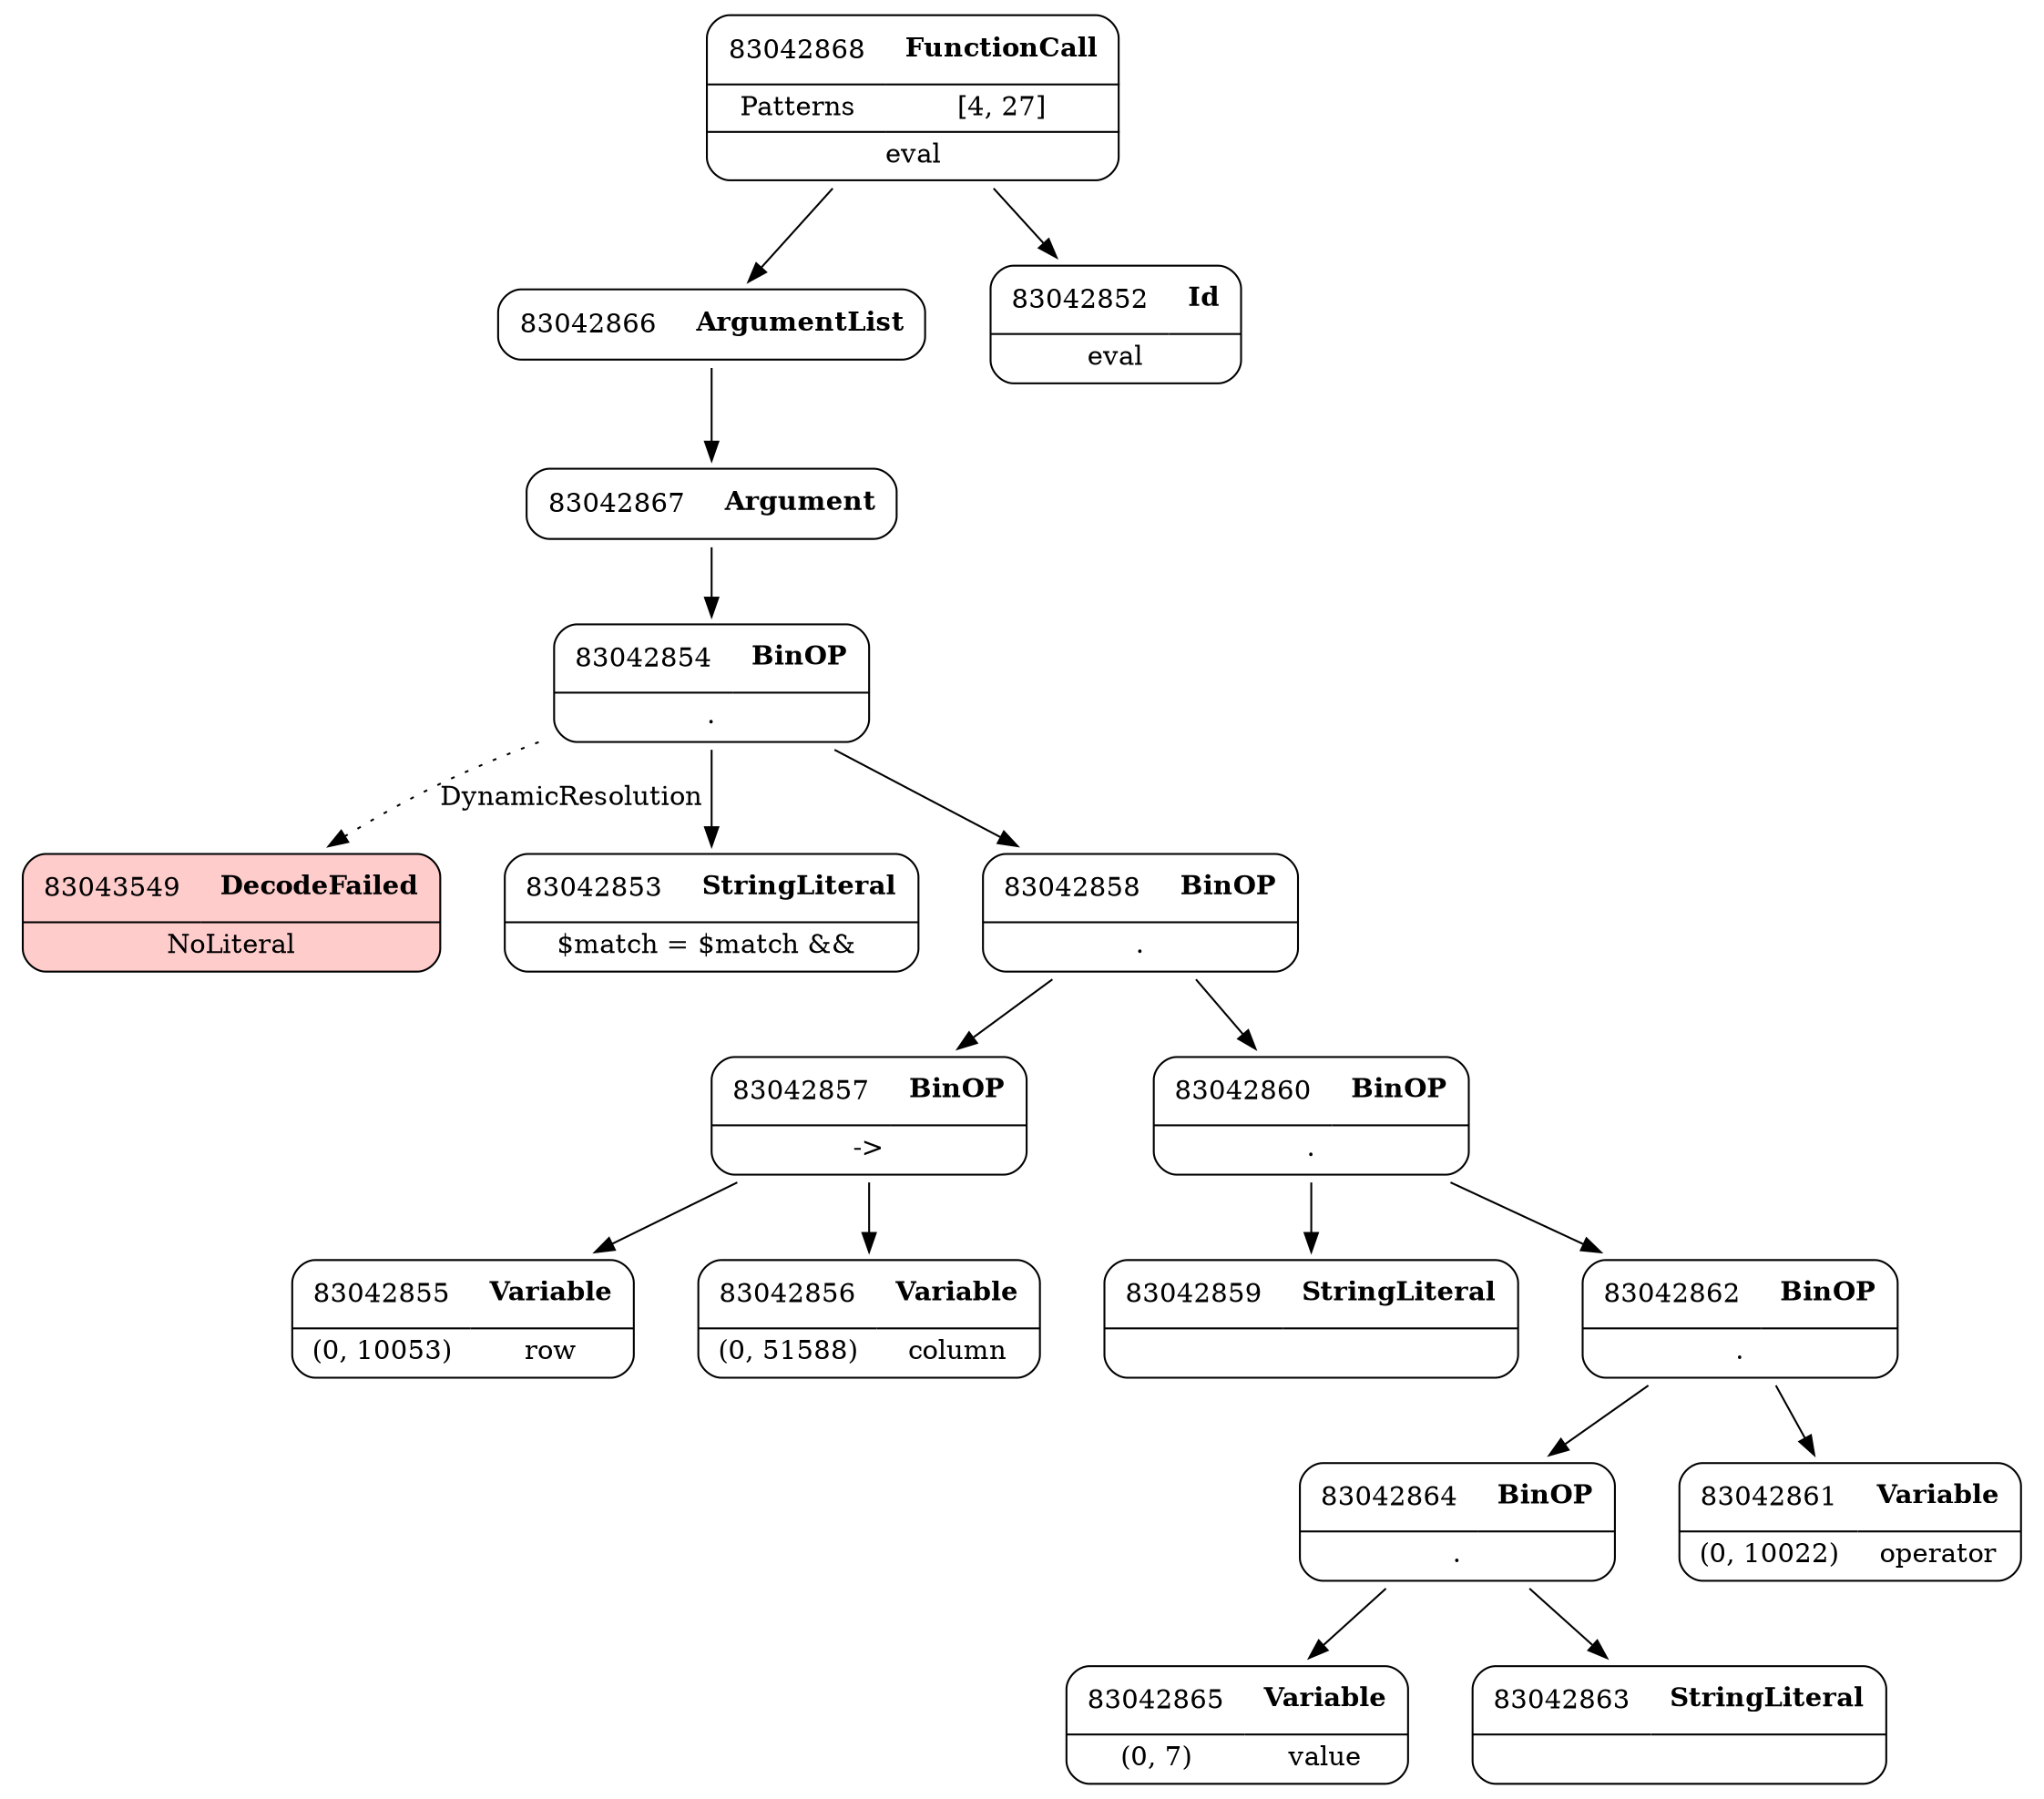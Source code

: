 digraph ast {
node [shape=none];
83042867 [label=<<TABLE border='1' cellspacing='0' cellpadding='10' style='rounded' ><TR><TD border='0'>83042867</TD><TD border='0'><B>Argument</B></TD></TR></TABLE>>];
83042867 -> 83042854 [weight=2];
83042866 [label=<<TABLE border='1' cellspacing='0' cellpadding='10' style='rounded' ><TR><TD border='0'>83042866</TD><TD border='0'><B>ArgumentList</B></TD></TR></TABLE>>];
83042866 -> 83042867 [weight=2];
83042865 [label=<<TABLE border='1' cellspacing='0' cellpadding='10' style='rounded' ><TR><TD border='0'>83042865</TD><TD border='0'><B>Variable</B></TD></TR><HR/><TR><TD border='0' cellpadding='5'>(0, 7)</TD><TD border='0' cellpadding='5'>value</TD></TR></TABLE>>];
83042864 [label=<<TABLE border='1' cellspacing='0' cellpadding='10' style='rounded' ><TR><TD border='0'>83042864</TD><TD border='0'><B>BinOP</B></TD></TR><HR/><TR><TD border='0' cellpadding='5' colspan='2'>.</TD></TR></TABLE>>];
83042864 -> 83042863 [weight=2];
83042864 -> 83042865 [weight=2];
83042868 [label=<<TABLE border='1' cellspacing='0' cellpadding='10' style='rounded' ><TR><TD border='0'>83042868</TD><TD border='0'><B>FunctionCall</B></TD></TR><HR/><TR><TD border='0' cellpadding='5'>Patterns</TD><TD border='0' cellpadding='5'>[4, 27]</TD></TR><HR/><TR><TD border='0' cellpadding='5' colspan='2'>eval</TD></TR></TABLE>>];
83042868 -> 83042852 [weight=2];
83042868 -> 83042866 [weight=2];
83043549 [label=<<TABLE border='1' cellspacing='0' cellpadding='10' style='rounded' bgcolor='#FFCCCC' ><TR><TD border='0'>83043549</TD><TD border='0'><B>DecodeFailed</B></TD></TR><HR/><TR><TD border='0' cellpadding='5' colspan='2'>NoLiteral</TD></TR></TABLE>>];
83042855 [label=<<TABLE border='1' cellspacing='0' cellpadding='10' style='rounded' ><TR><TD border='0'>83042855</TD><TD border='0'><B>Variable</B></TD></TR><HR/><TR><TD border='0' cellpadding='5'>(0, 10053)</TD><TD border='0' cellpadding='5'>row</TD></TR></TABLE>>];
83042854 [label=<<TABLE border='1' cellspacing='0' cellpadding='10' style='rounded' ><TR><TD border='0'>83042854</TD><TD border='0'><B>BinOP</B></TD></TR><HR/><TR><TD border='0' cellpadding='5' colspan='2'>.</TD></TR></TABLE>>];
83042854 -> 83042853 [weight=2];
83042854 -> 83042858 [weight=2];
83042854 -> 83043549 [style=dotted,label=DynamicResolution];
83042853 [label=<<TABLE border='1' cellspacing='0' cellpadding='10' style='rounded' ><TR><TD border='0'>83042853</TD><TD border='0'><B>StringLiteral</B></TD></TR><HR/><TR><TD border='0' cellpadding='5' colspan='2'>$match = $match &amp;&amp; </TD></TR></TABLE>>];
83042852 [label=<<TABLE border='1' cellspacing='0' cellpadding='10' style='rounded' ><TR><TD border='0'>83042852</TD><TD border='0'><B>Id</B></TD></TR><HR/><TR><TD border='0' cellpadding='5' colspan='2'>eval</TD></TR></TABLE>>];
83042859 [label=<<TABLE border='1' cellspacing='0' cellpadding='10' style='rounded' ><TR><TD border='0'>83042859</TD><TD border='0'><B>StringLiteral</B></TD></TR><HR/><TR><TD border='0' cellpadding='5' colspan='2'> </TD></TR></TABLE>>];
83042858 [label=<<TABLE border='1' cellspacing='0' cellpadding='10' style='rounded' ><TR><TD border='0'>83042858</TD><TD border='0'><B>BinOP</B></TD></TR><HR/><TR><TD border='0' cellpadding='5' colspan='2'>.</TD></TR></TABLE>>];
83042858 -> 83042857 [weight=2];
83042858 -> 83042860 [weight=2];
83042857 [label=<<TABLE border='1' cellspacing='0' cellpadding='10' style='rounded' ><TR><TD border='0'>83042857</TD><TD border='0'><B>BinOP</B></TD></TR><HR/><TR><TD border='0' cellpadding='5' colspan='2'>-&gt;</TD></TR></TABLE>>];
83042857 -> 83042855 [weight=2];
83042857 -> 83042856 [weight=2];
83042856 [label=<<TABLE border='1' cellspacing='0' cellpadding='10' style='rounded' ><TR><TD border='0'>83042856</TD><TD border='0'><B>Variable</B></TD></TR><HR/><TR><TD border='0' cellpadding='5'>(0, 51588)</TD><TD border='0' cellpadding='5'>column</TD></TR></TABLE>>];
83042863 [label=<<TABLE border='1' cellspacing='0' cellpadding='10' style='rounded' ><TR><TD border='0'>83042863</TD><TD border='0'><B>StringLiteral</B></TD></TR><HR/><TR><TD border='0' cellpadding='5' colspan='2'> </TD></TR></TABLE>>];
83042862 [label=<<TABLE border='1' cellspacing='0' cellpadding='10' style='rounded' ><TR><TD border='0'>83042862</TD><TD border='0'><B>BinOP</B></TD></TR><HR/><TR><TD border='0' cellpadding='5' colspan='2'>.</TD></TR></TABLE>>];
83042862 -> 83042861 [weight=2];
83042862 -> 83042864 [weight=2];
83042861 [label=<<TABLE border='1' cellspacing='0' cellpadding='10' style='rounded' ><TR><TD border='0'>83042861</TD><TD border='0'><B>Variable</B></TD></TR><HR/><TR><TD border='0' cellpadding='5'>(0, 10022)</TD><TD border='0' cellpadding='5'>operator</TD></TR></TABLE>>];
83042860 [label=<<TABLE border='1' cellspacing='0' cellpadding='10' style='rounded' ><TR><TD border='0'>83042860</TD><TD border='0'><B>BinOP</B></TD></TR><HR/><TR><TD border='0' cellpadding='5' colspan='2'>.</TD></TR></TABLE>>];
83042860 -> 83042859 [weight=2];
83042860 -> 83042862 [weight=2];
}
